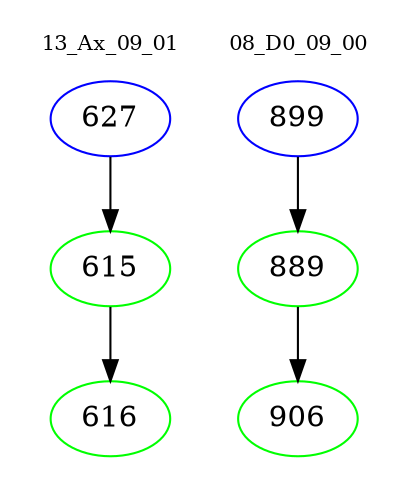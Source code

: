 digraph{
subgraph cluster_0 {
color = white
label = "13_Ax_09_01";
fontsize=10;
T0_627 [label="627", color="blue"]
T0_627 -> T0_615 [color="black"]
T0_615 [label="615", color="green"]
T0_615 -> T0_616 [color="black"]
T0_616 [label="616", color="green"]
}
subgraph cluster_1 {
color = white
label = "08_D0_09_00";
fontsize=10;
T1_899 [label="899", color="blue"]
T1_899 -> T1_889 [color="black"]
T1_889 [label="889", color="green"]
T1_889 -> T1_906 [color="black"]
T1_906 [label="906", color="green"]
}
}
